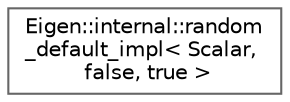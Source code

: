 digraph "Graphical Class Hierarchy"
{
 // LATEX_PDF_SIZE
  bgcolor="transparent";
  edge [fontname=Helvetica,fontsize=10,labelfontname=Helvetica,labelfontsize=10];
  node [fontname=Helvetica,fontsize=10,shape=box,height=0.2,width=0.4];
  rankdir="LR";
  Node0 [id="Node000000",label="Eigen::internal::random\l_default_impl\< Scalar,\l false, true \>",height=0.2,width=0.4,color="grey40", fillcolor="white", style="filled",URL="$structEigen_1_1internal_1_1random__default__impl_3_01Scalar_00_01false_00_01true_01_4.html",tooltip=" "];
}
